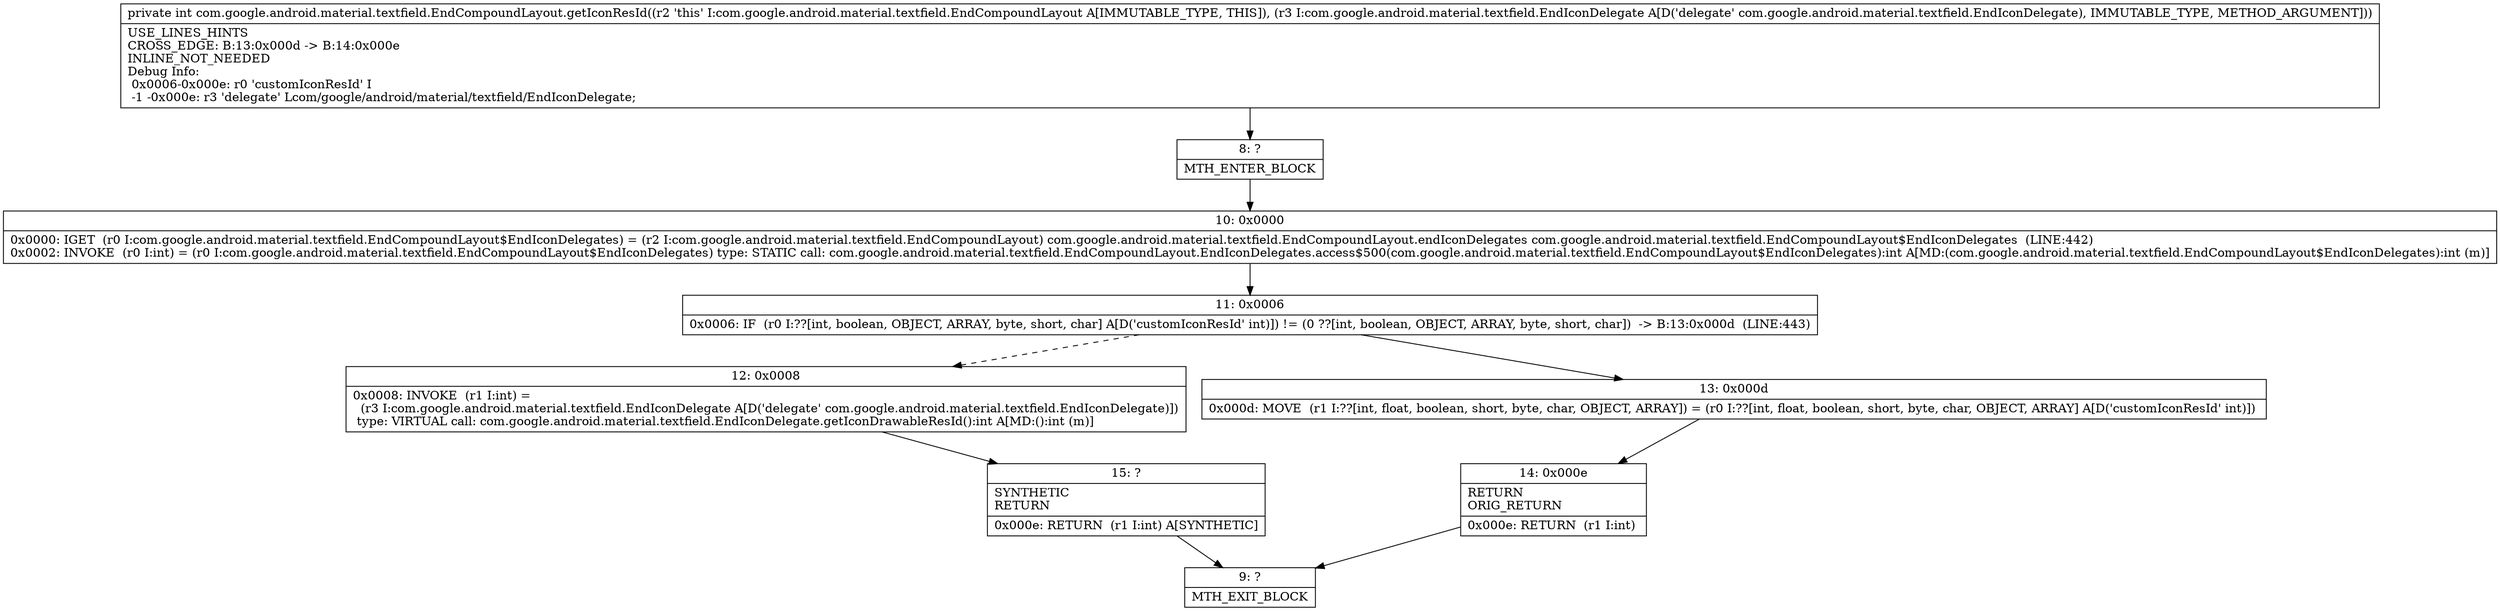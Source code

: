 digraph "CFG forcom.google.android.material.textfield.EndCompoundLayout.getIconResId(Lcom\/google\/android\/material\/textfield\/EndIconDelegate;)I" {
Node_8 [shape=record,label="{8\:\ ?|MTH_ENTER_BLOCK\l}"];
Node_10 [shape=record,label="{10\:\ 0x0000|0x0000: IGET  (r0 I:com.google.android.material.textfield.EndCompoundLayout$EndIconDelegates) = (r2 I:com.google.android.material.textfield.EndCompoundLayout) com.google.android.material.textfield.EndCompoundLayout.endIconDelegates com.google.android.material.textfield.EndCompoundLayout$EndIconDelegates  (LINE:442)\l0x0002: INVOKE  (r0 I:int) = (r0 I:com.google.android.material.textfield.EndCompoundLayout$EndIconDelegates) type: STATIC call: com.google.android.material.textfield.EndCompoundLayout.EndIconDelegates.access$500(com.google.android.material.textfield.EndCompoundLayout$EndIconDelegates):int A[MD:(com.google.android.material.textfield.EndCompoundLayout$EndIconDelegates):int (m)]\l}"];
Node_11 [shape=record,label="{11\:\ 0x0006|0x0006: IF  (r0 I:??[int, boolean, OBJECT, ARRAY, byte, short, char] A[D('customIconResId' int)]) != (0 ??[int, boolean, OBJECT, ARRAY, byte, short, char])  \-\> B:13:0x000d  (LINE:443)\l}"];
Node_12 [shape=record,label="{12\:\ 0x0008|0x0008: INVOKE  (r1 I:int) = \l  (r3 I:com.google.android.material.textfield.EndIconDelegate A[D('delegate' com.google.android.material.textfield.EndIconDelegate)])\l type: VIRTUAL call: com.google.android.material.textfield.EndIconDelegate.getIconDrawableResId():int A[MD:():int (m)]\l}"];
Node_15 [shape=record,label="{15\:\ ?|SYNTHETIC\lRETURN\l|0x000e: RETURN  (r1 I:int) A[SYNTHETIC]\l}"];
Node_9 [shape=record,label="{9\:\ ?|MTH_EXIT_BLOCK\l}"];
Node_13 [shape=record,label="{13\:\ 0x000d|0x000d: MOVE  (r1 I:??[int, float, boolean, short, byte, char, OBJECT, ARRAY]) = (r0 I:??[int, float, boolean, short, byte, char, OBJECT, ARRAY] A[D('customIconResId' int)]) \l}"];
Node_14 [shape=record,label="{14\:\ 0x000e|RETURN\lORIG_RETURN\l|0x000e: RETURN  (r1 I:int) \l}"];
MethodNode[shape=record,label="{private int com.google.android.material.textfield.EndCompoundLayout.getIconResId((r2 'this' I:com.google.android.material.textfield.EndCompoundLayout A[IMMUTABLE_TYPE, THIS]), (r3 I:com.google.android.material.textfield.EndIconDelegate A[D('delegate' com.google.android.material.textfield.EndIconDelegate), IMMUTABLE_TYPE, METHOD_ARGUMENT]))  | USE_LINES_HINTS\lCROSS_EDGE: B:13:0x000d \-\> B:14:0x000e\lINLINE_NOT_NEEDED\lDebug Info:\l  0x0006\-0x000e: r0 'customIconResId' I\l  \-1 \-0x000e: r3 'delegate' Lcom\/google\/android\/material\/textfield\/EndIconDelegate;\l}"];
MethodNode -> Node_8;Node_8 -> Node_10;
Node_10 -> Node_11;
Node_11 -> Node_12[style=dashed];
Node_11 -> Node_13;
Node_12 -> Node_15;
Node_15 -> Node_9;
Node_13 -> Node_14;
Node_14 -> Node_9;
}

